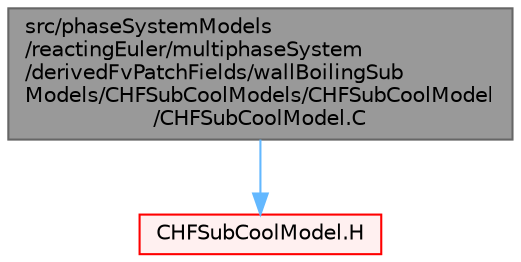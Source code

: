 digraph "src/phaseSystemModels/reactingEuler/multiphaseSystem/derivedFvPatchFields/wallBoilingSubModels/CHFSubCoolModels/CHFSubCoolModel/CHFSubCoolModel.C"
{
 // LATEX_PDF_SIZE
  bgcolor="transparent";
  edge [fontname=Helvetica,fontsize=10,labelfontname=Helvetica,labelfontsize=10];
  node [fontname=Helvetica,fontsize=10,shape=box,height=0.2,width=0.4];
  Node1 [id="Node000001",label="src/phaseSystemModels\l/reactingEuler/multiphaseSystem\l/derivedFvPatchFields/wallBoilingSub\lModels/CHFSubCoolModels/CHFSubCoolModel\l/CHFSubCoolModel.C",height=0.2,width=0.4,color="gray40", fillcolor="grey60", style="filled", fontcolor="black",tooltip=" "];
  Node1 -> Node2 [id="edge1_Node000001_Node000002",color="steelblue1",style="solid",tooltip=" "];
  Node2 [id="Node000002",label="CHFSubCoolModel.H",height=0.2,width=0.4,color="red", fillcolor="#FFF0F0", style="filled",URL="$CHFSubCoolModel_8H.html",tooltip=" "];
}
